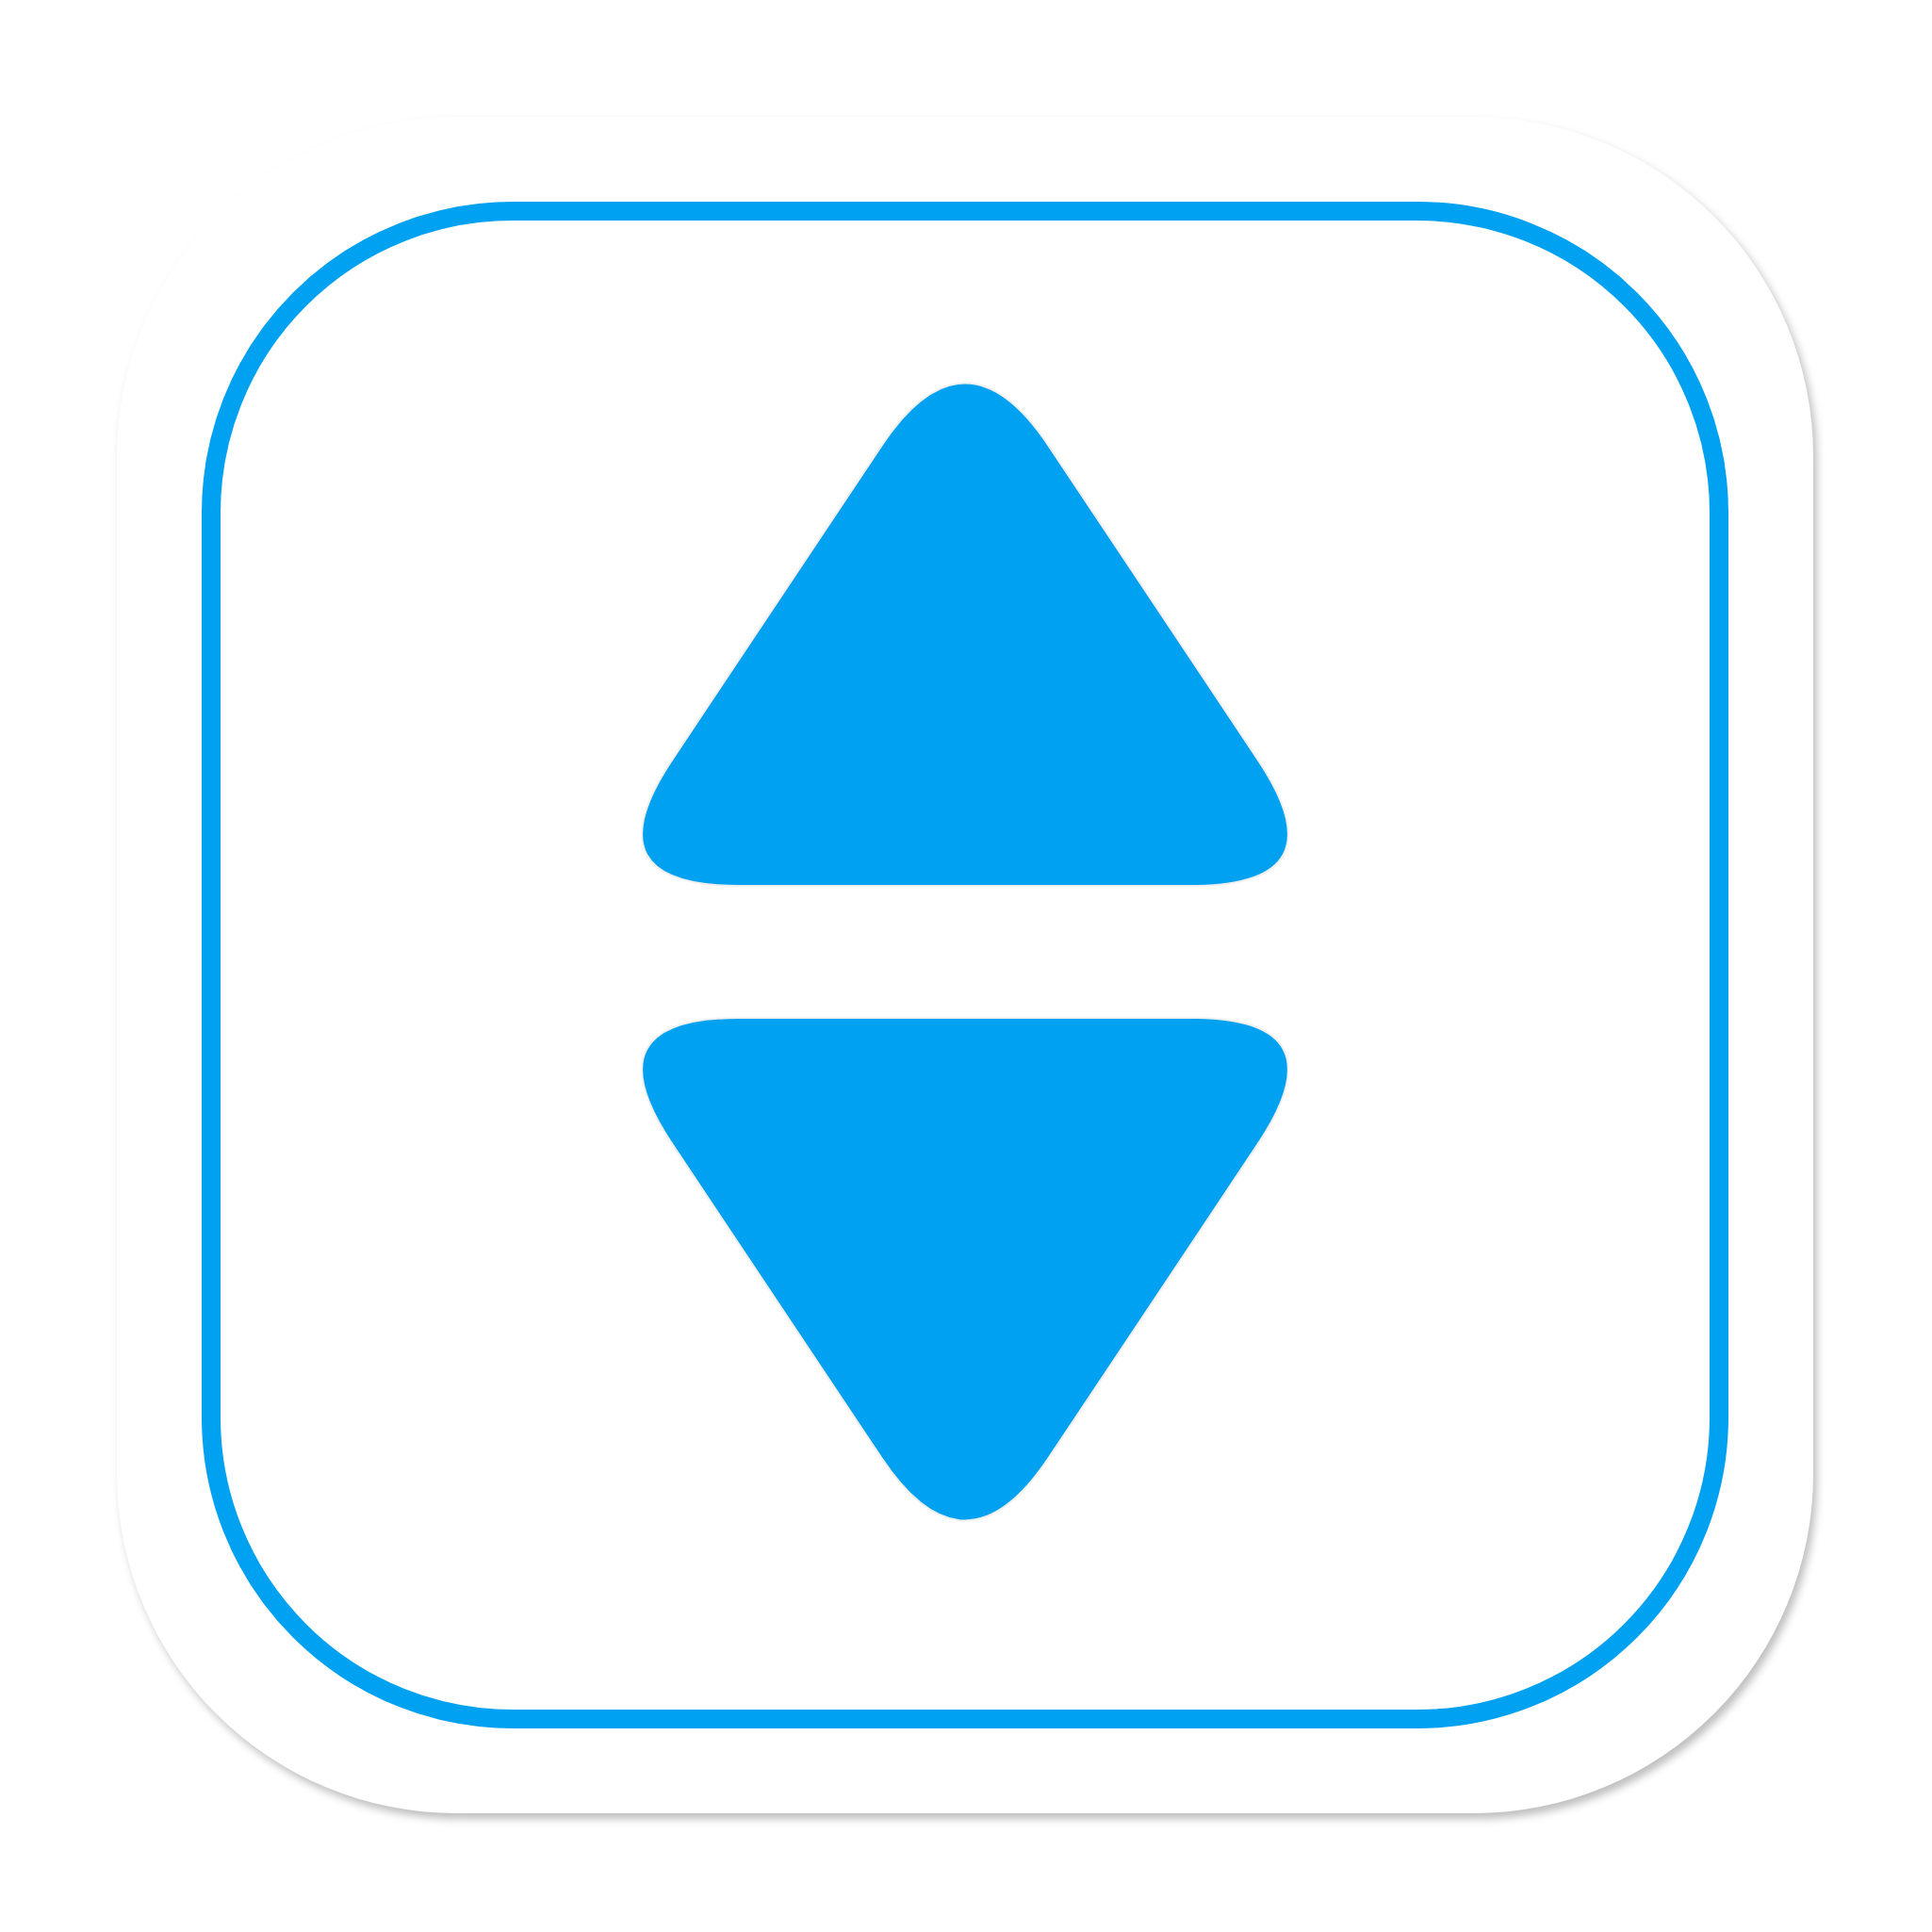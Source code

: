 <mxfile>
    <diagram id="DiIMW8CkaLTPlALHU4UH" name="第 1 页">
        <mxGraphModel dx="3587" dy="4533" grid="1" gridSize="10" guides="1" tooltips="1" connect="1" arrows="1" fold="1" page="1" pageScale="1" pageWidth="827" pageHeight="1169" math="0" shadow="0">
            <root>
                <mxCell id="0"/>
                <mxCell id="1" parent="0"/>
                <mxCell id="48" value="" style="rounded=0;whiteSpace=wrap;html=1;arcSize=20;shadow=0;fillColor=none;strokeColor=none;" parent="1" vertex="1">
                    <mxGeometry x="4" width="1024" height="1024" as="geometry"/>
                </mxCell>
                <mxCell id="44" value="" style="rounded=1;whiteSpace=wrap;html=1;strokeColor=none;fillColor=#FFFFFF;arcSize=20;shadow=1;" parent="1" vertex="1">
                    <mxGeometry x="66" y="62" width="900" height="900" as="geometry"/>
                </mxCell>
                <mxCell id="45" value="" style="rounded=1;whiteSpace=wrap;html=1;arcSize=20;shadow=0;strokeWidth=10;strokeColor=#00A1F1;fillColor=none;" parent="1" vertex="1">
                    <mxGeometry x="116" y="112" width="800" height="800" as="geometry"/>
                </mxCell>
                <mxCell id="46" value="" style="triangle;whiteSpace=wrap;html=1;rounded=1;shadow=0;sketch=0;strokeColor=#f0f0f0;rotation=-90;fillColor=#00A1F1;arcSize=160;" parent="1" vertex="1">
                    <mxGeometry x="366" y="120" width="300" height="400" as="geometry"/>
                </mxCell>
                <mxCell id="47" value="" style="triangle;whiteSpace=wrap;html=1;rounded=1;shadow=0;sketch=0;strokeColor=#f0f0f0;rotation=90;fillColor=#00A1F1;arcSize=160;" parent="1" vertex="1">
                    <mxGeometry x="366" y="490" width="300" height="400" as="geometry"/>
                </mxCell>
            </root>
        </mxGraphModel>
    </diagram>
</mxfile>